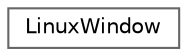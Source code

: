 digraph "Graphical Class Hierarchy"
{
 // LATEX_PDF_SIZE
  bgcolor="transparent";
  edge [fontname=Helvetica,fontsize=10,labelfontname=Helvetica,labelfontsize=10];
  node [fontname=Helvetica,fontsize=10,shape=box,height=0.2,width=0.4];
  rankdir="LR";
  Node0 [id="Node000000",label="LinuxWindow",height=0.2,width=0.4,color="grey40", fillcolor="white", style="filled",URL="$d9/d07/class_linux_window.html",tooltip=" "];
}
